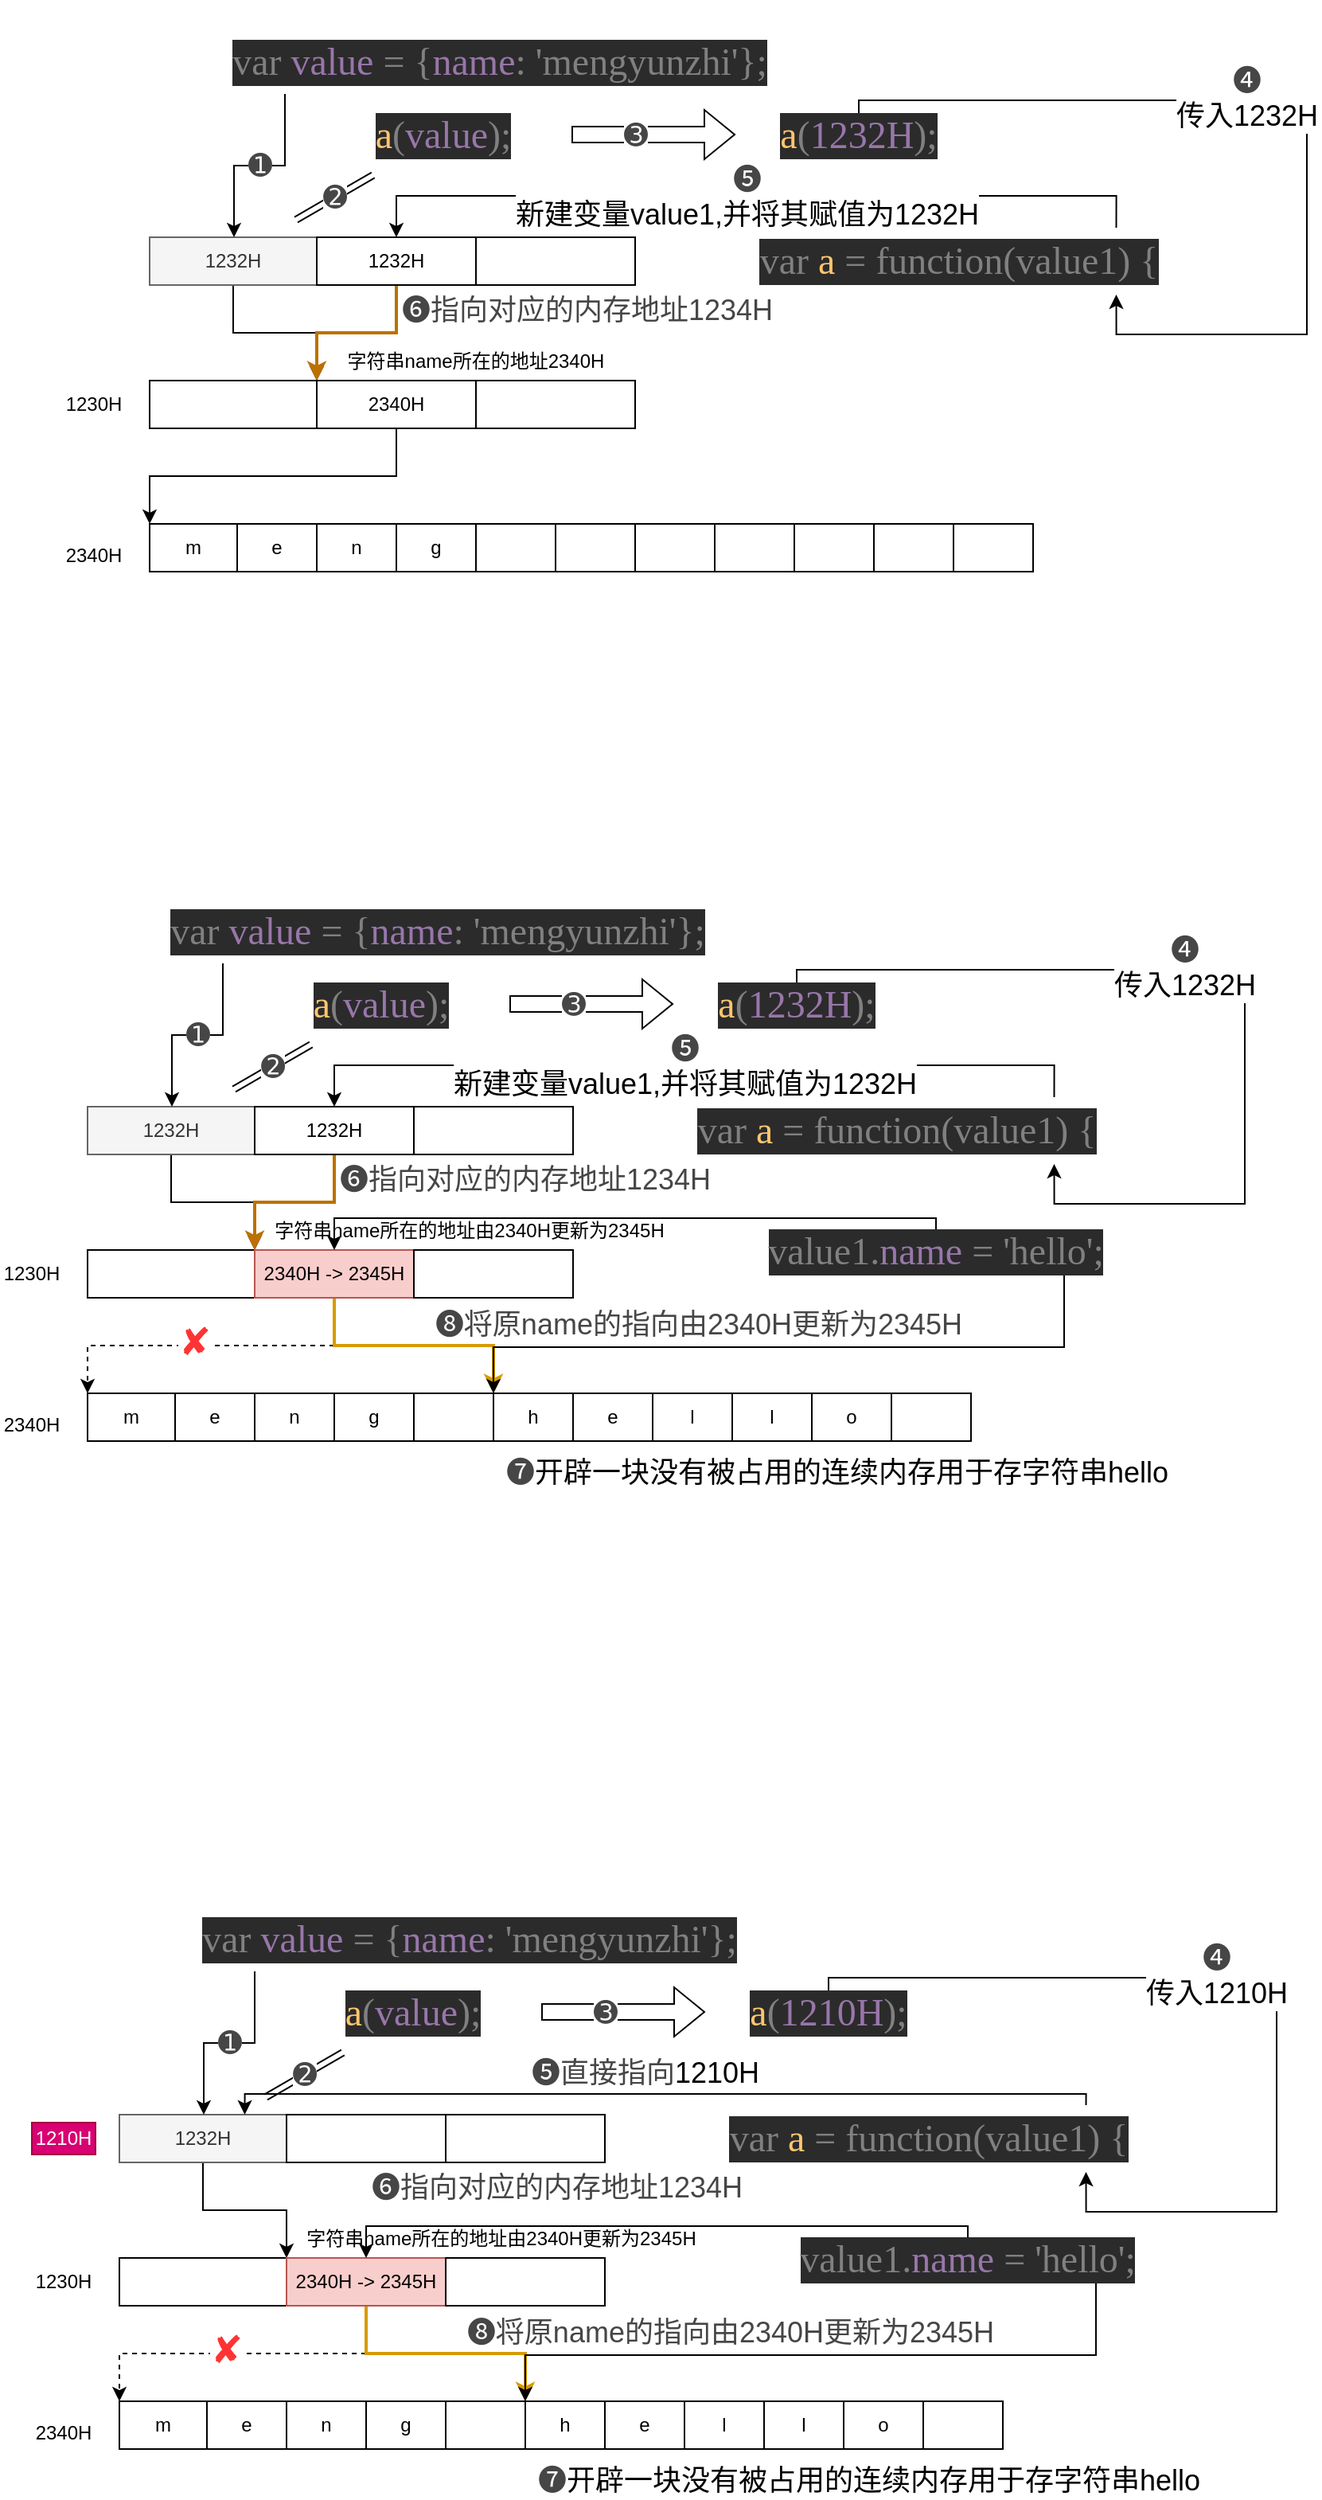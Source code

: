 <mxfile version="12.4.2" type="device" pages="1"><diagram id="bLZrAMI-HvEroHAnC9lZ" name="Page-1"><mxGraphModel dx="932" dy="666" grid="0" gridSize="10" guides="1" tooltips="1" connect="1" arrows="1" fold="1" page="0" pageScale="1" pageWidth="827" pageHeight="1169" math="0" shadow="0"><root><mxCell id="0"/><mxCell id="1" parent="0"/><mxCell id="mrvrfeigrjgaCRaSxRTo-1" value="m" style="rounded=0;whiteSpace=wrap;html=1;" vertex="1" parent="1"><mxGeometry x="135" y="370" width="55" height="30" as="geometry"/></mxCell><mxCell id="mrvrfeigrjgaCRaSxRTo-8" style="edgeStyle=orthogonalEdgeStyle;rounded=0;orthogonalLoop=1;jettySize=auto;html=1;entryX=0;entryY=0;entryDx=0;entryDy=0;exitX=0.5;exitY=1;exitDx=0;exitDy=0;" edge="1" parent="1" source="mrvrfeigrjgaCRaSxRTo-47" target="mrvrfeigrjgaCRaSxRTo-1"><mxGeometry relative="1" as="geometry"/></mxCell><mxCell id="mrvrfeigrjgaCRaSxRTo-3" value="" style="rounded=0;whiteSpace=wrap;html=1;" vertex="1" parent="1"><mxGeometry x="135" y="280" width="105" height="30" as="geometry"/></mxCell><mxCell id="mrvrfeigrjgaCRaSxRTo-9" style="edgeStyle=orthogonalEdgeStyle;rounded=0;orthogonalLoop=1;jettySize=auto;html=1;entryX=0;entryY=0;entryDx=0;entryDy=0;" edge="1" parent="1" source="mrvrfeigrjgaCRaSxRTo-5" target="mrvrfeigrjgaCRaSxRTo-47"><mxGeometry relative="1" as="geometry"><Array as="points"><mxPoint x="188" y="250"/><mxPoint x="240" y="250"/></Array></mxGeometry></mxCell><mxCell id="mrvrfeigrjgaCRaSxRTo-5" value="1232H" style="rounded=0;whiteSpace=wrap;html=1;fillColor=#f5f5f5;strokeColor=#666666;fontColor=#333333;" vertex="1" parent="1"><mxGeometry x="135" y="190" width="105" height="30" as="geometry"/></mxCell><mxCell id="mrvrfeigrjgaCRaSxRTo-62" value="&lt;span style=&quot;color: rgb(70 , 70 , 70) ; white-space: normal&quot;&gt;&lt;font style=&quot;font-size: 18px&quot;&gt;➊&lt;/font&gt;&lt;/span&gt;" style="edgeStyle=orthogonalEdgeStyle;rounded=0;orthogonalLoop=1;jettySize=auto;html=1;" edge="1" parent="1" source="mrvrfeigrjgaCRaSxRTo-26" target="mrvrfeigrjgaCRaSxRTo-5"><mxGeometry relative="1" as="geometry"><Array as="points"><mxPoint x="220" y="145"/><mxPoint x="188" y="145"/></Array></mxGeometry></mxCell><mxCell id="mrvrfeigrjgaCRaSxRTo-26" value="&lt;pre style=&quot;background-color: #2b2b2b ; color: #a9b7c6 ; font-family: &amp;#34;menlo&amp;#34; ; font-size: 18.0pt&quot;&gt;&lt;span style=&quot;color: #808080&quot;&gt;var &lt;/span&gt;&lt;span style=&quot;color: #9876aa&quot;&gt;value&lt;/span&gt;&lt;span style=&quot;color: #808080&quot;&gt; = {&lt;/span&gt;&lt;span style=&quot;color: #9876aa&quot;&gt;name&lt;/span&gt;&lt;span style=&quot;color: #808080&quot;&gt;: 'mengyunzhi'};&lt;/span&gt;&lt;/pre&gt;" style="text;html=1;strokeColor=none;fillColor=none;align=center;verticalAlign=middle;whiteSpace=wrap;rounded=0;" vertex="1" parent="1"><mxGeometry x="100" y="60" width="510" height="40" as="geometry"/></mxCell><mxCell id="mrvrfeigrjgaCRaSxRTo-79" style="edgeStyle=orthogonalEdgeStyle;rounded=0;orthogonalLoop=1;jettySize=auto;html=1;entryX=1;entryY=0;entryDx=0;entryDy=0;fillColor=#f0a30a;strokeColor=#BD7000;strokeWidth=2;" edge="1" parent="1" source="mrvrfeigrjgaCRaSxRTo-30" target="mrvrfeigrjgaCRaSxRTo-3"><mxGeometry relative="1" as="geometry"/></mxCell><mxCell id="mrvrfeigrjgaCRaSxRTo-30" value="1232H" style="rounded=0;whiteSpace=wrap;html=1;" vertex="1" parent="1"><mxGeometry x="240" y="190" width="100" height="30" as="geometry"/></mxCell><mxCell id="mrvrfeigrjgaCRaSxRTo-45" value="1230H" style="text;html=1;strokeColor=none;fillColor=none;align=center;verticalAlign=middle;whiteSpace=wrap;rounded=0;" vertex="1" parent="1"><mxGeometry x="80" y="285" width="40" height="20" as="geometry"/></mxCell><mxCell id="mrvrfeigrjgaCRaSxRTo-46" value="2340H" style="text;html=1;strokeColor=none;fillColor=none;align=center;verticalAlign=middle;whiteSpace=wrap;rounded=0;" vertex="1" parent="1"><mxGeometry x="80" y="380" width="40" height="20" as="geometry"/></mxCell><mxCell id="mrvrfeigrjgaCRaSxRTo-47" value="2340H" style="rounded=0;whiteSpace=wrap;html=1;" vertex="1" parent="1"><mxGeometry x="240" y="280" width="100" height="30" as="geometry"/></mxCell><mxCell id="mrvrfeigrjgaCRaSxRTo-48" value="" style="rounded=0;whiteSpace=wrap;html=1;" vertex="1" parent="1"><mxGeometry x="340" y="280" width="100" height="30" as="geometry"/></mxCell><mxCell id="mrvrfeigrjgaCRaSxRTo-56" value="e" style="rounded=0;whiteSpace=wrap;html=1;" vertex="1" parent="1"><mxGeometry x="190" y="370" width="50" height="30" as="geometry"/></mxCell><mxCell id="mrvrfeigrjgaCRaSxRTo-57" value="n" style="rounded=0;whiteSpace=wrap;html=1;" vertex="1" parent="1"><mxGeometry x="240" y="370" width="50" height="30" as="geometry"/></mxCell><mxCell id="mrvrfeigrjgaCRaSxRTo-58" value="g" style="rounded=0;whiteSpace=wrap;html=1;" vertex="1" parent="1"><mxGeometry x="290" y="370" width="50" height="30" as="geometry"/></mxCell><mxCell id="mrvrfeigrjgaCRaSxRTo-59" value="" style="rounded=0;whiteSpace=wrap;html=1;" vertex="1" parent="1"><mxGeometry x="340" y="370" width="50" height="30" as="geometry"/></mxCell><mxCell id="mrvrfeigrjgaCRaSxRTo-60" value="" style="rounded=0;whiteSpace=wrap;html=1;" vertex="1" parent="1"><mxGeometry x="390" y="370" width="50" height="30" as="geometry"/></mxCell><mxCell id="mrvrfeigrjgaCRaSxRTo-61" value="" style="rounded=0;whiteSpace=wrap;html=1;" vertex="1" parent="1"><mxGeometry x="340" y="190" width="100" height="30" as="geometry"/></mxCell><mxCell id="mrvrfeigrjgaCRaSxRTo-67" value="&lt;span style=&quot;color: rgb(70 , 70 , 70) ; white-space: normal&quot;&gt;&lt;font style=&quot;font-size: 18px&quot;&gt;➋&lt;/font&gt;&lt;/span&gt;" style="rounded=0;orthogonalLoop=1;jettySize=auto;html=1;shape=link;" edge="1" parent="1" source="mrvrfeigrjgaCRaSxRTo-63"><mxGeometry relative="1" as="geometry"><mxPoint x="350" y="155" as="sourcePoint"/><mxPoint x="227" y="179" as="targetPoint"/></mxGeometry></mxCell><mxCell id="mrvrfeigrjgaCRaSxRTo-69" style="edgeStyle=none;shape=flexArrow;rounded=0;orthogonalLoop=1;jettySize=auto;html=1;" edge="1" parent="1" source="mrvrfeigrjgaCRaSxRTo-63" target="mrvrfeigrjgaCRaSxRTo-68"><mxGeometry relative="1" as="geometry"/></mxCell><mxCell id="mrvrfeigrjgaCRaSxRTo-77" value="&lt;span style=&quot;color: rgb(70 , 70 , 70) ; white-space: normal&quot;&gt;&lt;font style=&quot;font-size: 18px&quot;&gt;➌&lt;/font&gt;&lt;/span&gt;" style="text;html=1;align=center;verticalAlign=middle;resizable=0;points=[];;labelBackgroundColor=#ffffff;" vertex="1" connectable="0" parent="mrvrfeigrjgaCRaSxRTo-69"><mxGeometry x="-0.359" y="-2" relative="1" as="geometry"><mxPoint x="7" y="-2" as="offset"/></mxGeometry></mxCell><mxCell id="mrvrfeigrjgaCRaSxRTo-63" value="&lt;pre style=&quot;background-color: #2b2b2b ; color: #a9b7c6 ; font-family: &amp;#34;menlo&amp;#34; ; font-size: 18.0pt&quot;&gt;&lt;span style=&quot;color: #ffc66d&quot;&gt;a&lt;/span&gt;&lt;span style=&quot;color: #808080&quot;&gt;(&lt;/span&gt;&lt;span style=&quot;color: #9876aa&quot;&gt;value&lt;/span&gt;&lt;span style=&quot;color: #808080&quot;&gt;);&lt;/span&gt;&lt;/pre&gt;" style="text;html=1;strokeColor=none;fillColor=none;align=center;verticalAlign=middle;whiteSpace=wrap;rounded=0;" vertex="1" parent="1"><mxGeometry x="239" y="100" width="161" height="51" as="geometry"/></mxCell><mxCell id="mrvrfeigrjgaCRaSxRTo-74" style="edgeStyle=orthogonalEdgeStyle;rounded=0;orthogonalLoop=1;jettySize=auto;html=1;entryX=0.75;entryY=1;entryDx=0;entryDy=0;" edge="1" parent="1" source="mrvrfeigrjgaCRaSxRTo-68" target="mrvrfeigrjgaCRaSxRTo-70"><mxGeometry relative="1" as="geometry"><Array as="points"><mxPoint x="581" y="104"/><mxPoint x="862" y="104"/><mxPoint x="862" y="251"/><mxPoint x="743" y="251"/></Array></mxGeometry></mxCell><mxCell id="mrvrfeigrjgaCRaSxRTo-76" value="&lt;font style=&quot;font-size: 18px&quot;&gt;&lt;span style=&quot;color: rgb(70 , 70 , 70) ; font-family: &amp;#34;helvetica neue&amp;#34; , &amp;#34;helvetica&amp;#34; , &amp;#34;roboto&amp;#34; , &amp;#34;arial&amp;#34; , &amp;#34;lucida grande&amp;#34; , &amp;#34;pingfang tc&amp;#34; , , &amp;#34;apple ligothic medium&amp;#34; , sans-serif ; white-space: normal&quot;&gt;➍&lt;/span&gt;传入1232H&lt;/font&gt;" style="text;html=1;align=center;verticalAlign=middle;resizable=0;points=[];;labelBackgroundColor=#ffffff;" vertex="1" connectable="0" parent="mrvrfeigrjgaCRaSxRTo-74"><mxGeometry x="-0.134" y="1" relative="1" as="geometry"><mxPoint as="offset"/></mxGeometry></mxCell><mxCell id="mrvrfeigrjgaCRaSxRTo-68" value="&lt;pre style=&quot;background-color: rgb(43 , 43 , 43) ; font-family: &amp;#34;menlo&amp;#34; ; font-size: 18pt&quot;&gt;&lt;span style=&quot;color: rgb(255 , 198 , 109)&quot;&gt;a&lt;/span&gt;&lt;span style=&quot;color: rgb(128 , 128 , 128)&quot;&gt;(&lt;/span&gt;&lt;font color=&quot;#9876aa&quot;&gt;1232H&lt;/font&gt;&lt;span style=&quot;color: rgb(128 , 128 , 128)&quot;&gt;);&lt;/span&gt;&lt;/pre&gt;" style="text;html=1;strokeColor=none;fillColor=none;align=center;verticalAlign=middle;whiteSpace=wrap;rounded=0;" vertex="1" parent="1"><mxGeometry x="503" y="112.5" width="155" height="26" as="geometry"/></mxCell><mxCell id="mrvrfeigrjgaCRaSxRTo-75" style="edgeStyle=orthogonalEdgeStyle;rounded=0;orthogonalLoop=1;jettySize=auto;html=1;entryX=0.5;entryY=0;entryDx=0;entryDy=0;exitX=0.75;exitY=0;exitDx=0;exitDy=0;" edge="1" parent="1" source="mrvrfeigrjgaCRaSxRTo-70" target="mrvrfeigrjgaCRaSxRTo-30"><mxGeometry relative="1" as="geometry"/></mxCell><mxCell id="mrvrfeigrjgaCRaSxRTo-78" value="&lt;font style=&quot;font-size: 18px&quot;&gt;&lt;span style=&quot;color: rgb(70 , 70 , 70) ; white-space: normal&quot;&gt;➎&lt;/span&gt;新建变量value1,并将其赋值为1232H&lt;/font&gt;" style="text;html=1;align=center;verticalAlign=middle;resizable=0;points=[];;labelBackgroundColor=#ffffff;" vertex="1" connectable="0" parent="mrvrfeigrjgaCRaSxRTo-75"><mxGeometry x="0.016" y="1" relative="1" as="geometry"><mxPoint as="offset"/></mxGeometry></mxCell><mxCell id="mrvrfeigrjgaCRaSxRTo-70" value="&lt;pre style=&quot;background-color: #2b2b2b ; color: #a9b7c6 ; font-family: &amp;#34;menlo&amp;#34; ; font-size: 18.0pt&quot;&gt;&lt;span style=&quot;color: #808080&quot;&gt;var &lt;/span&gt;&lt;span style=&quot;color: #ffc66d&quot;&gt;a&lt;/span&gt;&lt;span style=&quot;color: #808080&quot;&gt; = function(value1) {&lt;/span&gt;&lt;/pre&gt;" style="text;html=1;strokeColor=none;fillColor=none;align=center;verticalAlign=middle;whiteSpace=wrap;rounded=0;" vertex="1" parent="1"><mxGeometry x="446" y="184" width="395" height="42" as="geometry"/></mxCell><mxCell id="mrvrfeigrjgaCRaSxRTo-84" value="&lt;span style=&quot;color: rgb(70 , 70 , 70) ; background-color: rgb(255 , 255 , 255)&quot;&gt;&lt;font style=&quot;font-size: 18px&quot;&gt;➏指向对应的内存地址1234H&lt;/font&gt;&lt;/span&gt;" style="text;html=1;strokeColor=none;fillColor=none;align=center;verticalAlign=middle;whiteSpace=wrap;rounded=0;" vertex="1" parent="1"><mxGeometry x="252" y="226" width="316" height="20" as="geometry"/></mxCell><mxCell id="mrvrfeigrjgaCRaSxRTo-88" value="字符串name所在的地址2340H" style="text;html=1;strokeColor=none;fillColor=none;align=center;verticalAlign=middle;whiteSpace=wrap;rounded=0;" vertex="1" parent="1"><mxGeometry x="213" y="260" width="254" height="15" as="geometry"/></mxCell><mxCell id="mrvrfeigrjgaCRaSxRTo-94" value="" style="rounded=0;whiteSpace=wrap;html=1;" vertex="1" parent="1"><mxGeometry x="540" y="370" width="50" height="30" as="geometry"/></mxCell><mxCell id="mrvrfeigrjgaCRaSxRTo-95" value="" style="rounded=0;whiteSpace=wrap;html=1;" vertex="1" parent="1"><mxGeometry x="590" y="370" width="50" height="30" as="geometry"/></mxCell><mxCell id="mrvrfeigrjgaCRaSxRTo-96" value="" style="rounded=0;whiteSpace=wrap;html=1;" vertex="1" parent="1"><mxGeometry x="640" y="370" width="50" height="30" as="geometry"/></mxCell><mxCell id="mrvrfeigrjgaCRaSxRTo-97" value="" style="rounded=0;whiteSpace=wrap;html=1;" vertex="1" parent="1"><mxGeometry x="440" y="370" width="50" height="30" as="geometry"/></mxCell><mxCell id="mrvrfeigrjgaCRaSxRTo-98" value="" style="rounded=0;whiteSpace=wrap;html=1;" vertex="1" parent="1"><mxGeometry x="490" y="370" width="50" height="30" as="geometry"/></mxCell><mxCell id="mrvrfeigrjgaCRaSxRTo-106" value="m" style="rounded=0;whiteSpace=wrap;html=1;" vertex="1" parent="1"><mxGeometry x="96" y="916" width="55" height="30" as="geometry"/></mxCell><mxCell id="mrvrfeigrjgaCRaSxRTo-107" style="edgeStyle=orthogonalEdgeStyle;rounded=0;orthogonalLoop=1;jettySize=auto;html=1;entryX=0;entryY=0;entryDx=0;entryDy=0;exitX=0.5;exitY=1;exitDx=0;exitDy=0;dashed=1;" edge="1" source="mrvrfeigrjgaCRaSxRTo-119" target="mrvrfeigrjgaCRaSxRTo-106" parent="1"><mxGeometry relative="1" as="geometry"/></mxCell><mxCell id="mrvrfeigrjgaCRaSxRTo-108" value="&lt;span style=&quot;font-size: x-large; white-space: normal;&quot;&gt;✘&lt;/span&gt;" style="text;html=1;align=center;verticalAlign=middle;resizable=0;points=[];;labelBackgroundColor=#ffffff;fontColor=#FF3333;" vertex="1" connectable="0" parent="mrvrfeigrjgaCRaSxRTo-107"><mxGeometry x="0.098" y="-2" relative="1" as="geometry"><mxPoint as="offset"/></mxGeometry></mxCell><mxCell id="mrvrfeigrjgaCRaSxRTo-109" value="" style="rounded=0;whiteSpace=wrap;html=1;" vertex="1" parent="1"><mxGeometry x="96" y="826" width="105" height="30" as="geometry"/></mxCell><mxCell id="mrvrfeigrjgaCRaSxRTo-110" style="edgeStyle=orthogonalEdgeStyle;rounded=0;orthogonalLoop=1;jettySize=auto;html=1;entryX=0;entryY=0;entryDx=0;entryDy=0;" edge="1" source="mrvrfeigrjgaCRaSxRTo-111" target="mrvrfeigrjgaCRaSxRTo-119" parent="1"><mxGeometry relative="1" as="geometry"><Array as="points"><mxPoint x="149" y="796"/><mxPoint x="201" y="796"/></Array></mxGeometry></mxCell><mxCell id="mrvrfeigrjgaCRaSxRTo-111" value="1232H" style="rounded=0;whiteSpace=wrap;html=1;fillColor=#f5f5f5;strokeColor=#666666;fontColor=#333333;" vertex="1" parent="1"><mxGeometry x="96" y="736" width="105" height="30" as="geometry"/></mxCell><mxCell id="mrvrfeigrjgaCRaSxRTo-112" value="&lt;span style=&quot;color: rgb(70 , 70 , 70) ; white-space: normal&quot;&gt;&lt;font style=&quot;font-size: 18px&quot;&gt;➊&lt;/font&gt;&lt;/span&gt;" style="edgeStyle=orthogonalEdgeStyle;rounded=0;orthogonalLoop=1;jettySize=auto;html=1;" edge="1" source="mrvrfeigrjgaCRaSxRTo-113" target="mrvrfeigrjgaCRaSxRTo-111" parent="1"><mxGeometry relative="1" as="geometry"><Array as="points"><mxPoint x="181" y="691"/><mxPoint x="149" y="691"/></Array></mxGeometry></mxCell><mxCell id="mrvrfeigrjgaCRaSxRTo-113" value="&lt;pre style=&quot;background-color: #2b2b2b ; color: #a9b7c6 ; font-family: &amp;#34;menlo&amp;#34; ; font-size: 18.0pt&quot;&gt;&lt;span style=&quot;color: #808080&quot;&gt;var &lt;/span&gt;&lt;span style=&quot;color: #9876aa&quot;&gt;value&lt;/span&gt;&lt;span style=&quot;color: #808080&quot;&gt; = {&lt;/span&gt;&lt;span style=&quot;color: #9876aa&quot;&gt;name&lt;/span&gt;&lt;span style=&quot;color: #808080&quot;&gt;: 'mengyunzhi'};&lt;/span&gt;&lt;/pre&gt;" style="text;html=1;strokeColor=none;fillColor=none;align=center;verticalAlign=middle;whiteSpace=wrap;rounded=0;" vertex="1" parent="1"><mxGeometry x="61" y="606" width="510" height="40" as="geometry"/></mxCell><mxCell id="mrvrfeigrjgaCRaSxRTo-114" style="edgeStyle=orthogonalEdgeStyle;rounded=0;orthogonalLoop=1;jettySize=auto;html=1;entryX=1;entryY=0;entryDx=0;entryDy=0;fillColor=#f0a30a;strokeColor=#BD7000;strokeWidth=2;" edge="1" source="mrvrfeigrjgaCRaSxRTo-115" target="mrvrfeigrjgaCRaSxRTo-109" parent="1"><mxGeometry relative="1" as="geometry"/></mxCell><mxCell id="mrvrfeigrjgaCRaSxRTo-115" value="1232H" style="rounded=0;whiteSpace=wrap;html=1;" vertex="1" parent="1"><mxGeometry x="201" y="736" width="100" height="30" as="geometry"/></mxCell><mxCell id="mrvrfeigrjgaCRaSxRTo-116" value="1230H" style="text;html=1;strokeColor=none;fillColor=none;align=center;verticalAlign=middle;whiteSpace=wrap;rounded=0;" vertex="1" parent="1"><mxGeometry x="41" y="831" width="40" height="20" as="geometry"/></mxCell><mxCell id="mrvrfeigrjgaCRaSxRTo-117" value="2340H" style="text;html=1;strokeColor=none;fillColor=none;align=center;verticalAlign=middle;whiteSpace=wrap;rounded=0;" vertex="1" parent="1"><mxGeometry x="41" y="926" width="40" height="20" as="geometry"/></mxCell><mxCell id="mrvrfeigrjgaCRaSxRTo-118" style="edgeStyle=orthogonalEdgeStyle;rounded=0;orthogonalLoop=1;jettySize=auto;html=1;entryX=0;entryY=0;entryDx=0;entryDy=0;strokeWidth=2;fillColor=#ffe6cc;strokeColor=#d79b00;" edge="1" source="mrvrfeigrjgaCRaSxRTo-119" target="mrvrfeigrjgaCRaSxRTo-125" parent="1"><mxGeometry relative="1" as="geometry"><Array as="points"><mxPoint x="251" y="886"/><mxPoint x="351" y="886"/></Array></mxGeometry></mxCell><mxCell id="mrvrfeigrjgaCRaSxRTo-119" value="2340H -&amp;gt; 2345H" style="rounded=0;whiteSpace=wrap;html=1;fillColor=#f8cecc;strokeColor=#b85450;" vertex="1" parent="1"><mxGeometry x="201" y="826" width="100" height="30" as="geometry"/></mxCell><mxCell id="mrvrfeigrjgaCRaSxRTo-120" value="" style="rounded=0;whiteSpace=wrap;html=1;" vertex="1" parent="1"><mxGeometry x="301" y="826" width="100" height="30" as="geometry"/></mxCell><mxCell id="mrvrfeigrjgaCRaSxRTo-121" value="e" style="rounded=0;whiteSpace=wrap;html=1;" vertex="1" parent="1"><mxGeometry x="151" y="916" width="50" height="30" as="geometry"/></mxCell><mxCell id="mrvrfeigrjgaCRaSxRTo-122" value="n" style="rounded=0;whiteSpace=wrap;html=1;" vertex="1" parent="1"><mxGeometry x="201" y="916" width="50" height="30" as="geometry"/></mxCell><mxCell id="mrvrfeigrjgaCRaSxRTo-123" value="g" style="rounded=0;whiteSpace=wrap;html=1;" vertex="1" parent="1"><mxGeometry x="251" y="916" width="50" height="30" as="geometry"/></mxCell><mxCell id="mrvrfeigrjgaCRaSxRTo-124" value="" style="rounded=0;whiteSpace=wrap;html=1;" vertex="1" parent="1"><mxGeometry x="301" y="916" width="50" height="30" as="geometry"/></mxCell><mxCell id="mrvrfeigrjgaCRaSxRTo-125" value="h" style="rounded=0;whiteSpace=wrap;html=1;" vertex="1" parent="1"><mxGeometry x="351" y="916" width="50" height="30" as="geometry"/></mxCell><mxCell id="mrvrfeigrjgaCRaSxRTo-126" value="" style="rounded=0;whiteSpace=wrap;html=1;" vertex="1" parent="1"><mxGeometry x="301" y="736" width="100" height="30" as="geometry"/></mxCell><mxCell id="mrvrfeigrjgaCRaSxRTo-127" value="&lt;span style=&quot;color: rgb(70 , 70 , 70) ; white-space: normal&quot;&gt;&lt;font style=&quot;font-size: 18px&quot;&gt;➋&lt;/font&gt;&lt;/span&gt;" style="rounded=0;orthogonalLoop=1;jettySize=auto;html=1;shape=link;" edge="1" source="mrvrfeigrjgaCRaSxRTo-130" parent="1"><mxGeometry relative="1" as="geometry"><mxPoint x="311" y="701" as="sourcePoint"/><mxPoint x="188" y="725" as="targetPoint"/></mxGeometry></mxCell><mxCell id="mrvrfeigrjgaCRaSxRTo-128" style="edgeStyle=none;shape=flexArrow;rounded=0;orthogonalLoop=1;jettySize=auto;html=1;" edge="1" source="mrvrfeigrjgaCRaSxRTo-130" target="mrvrfeigrjgaCRaSxRTo-133" parent="1"><mxGeometry relative="1" as="geometry"/></mxCell><mxCell id="mrvrfeigrjgaCRaSxRTo-129" value="&lt;span style=&quot;color: rgb(70 , 70 , 70) ; white-space: normal&quot;&gt;&lt;font style=&quot;font-size: 18px&quot;&gt;➌&lt;/font&gt;&lt;/span&gt;" style="text;html=1;align=center;verticalAlign=middle;resizable=0;points=[];;labelBackgroundColor=#ffffff;" vertex="1" connectable="0" parent="mrvrfeigrjgaCRaSxRTo-128"><mxGeometry x="-0.359" y="-2" relative="1" as="geometry"><mxPoint x="7" y="-2" as="offset"/></mxGeometry></mxCell><mxCell id="mrvrfeigrjgaCRaSxRTo-130" value="&lt;pre style=&quot;background-color: #2b2b2b ; color: #a9b7c6 ; font-family: &amp;#34;menlo&amp;#34; ; font-size: 18.0pt&quot;&gt;&lt;span style=&quot;color: #ffc66d&quot;&gt;a&lt;/span&gt;&lt;span style=&quot;color: #808080&quot;&gt;(&lt;/span&gt;&lt;span style=&quot;color: #9876aa&quot;&gt;value&lt;/span&gt;&lt;span style=&quot;color: #808080&quot;&gt;);&lt;/span&gt;&lt;/pre&gt;" style="text;html=1;strokeColor=none;fillColor=none;align=center;verticalAlign=middle;whiteSpace=wrap;rounded=0;" vertex="1" parent="1"><mxGeometry x="200" y="646" width="161" height="51" as="geometry"/></mxCell><mxCell id="mrvrfeigrjgaCRaSxRTo-131" style="edgeStyle=orthogonalEdgeStyle;rounded=0;orthogonalLoop=1;jettySize=auto;html=1;entryX=0.75;entryY=1;entryDx=0;entryDy=0;" edge="1" source="mrvrfeigrjgaCRaSxRTo-133" target="mrvrfeigrjgaCRaSxRTo-136" parent="1"><mxGeometry relative="1" as="geometry"><Array as="points"><mxPoint x="542" y="650"/><mxPoint x="823" y="650"/><mxPoint x="823" y="797"/><mxPoint x="704" y="797"/></Array></mxGeometry></mxCell><mxCell id="mrvrfeigrjgaCRaSxRTo-132" value="&lt;font style=&quot;font-size: 18px&quot;&gt;&lt;span style=&quot;color: rgb(70 , 70 , 70) ; font-family: &amp;#34;helvetica neue&amp;#34; , &amp;#34;helvetica&amp;#34; , &amp;#34;roboto&amp;#34; , &amp;#34;arial&amp;#34; , &amp;#34;lucida grande&amp;#34; , &amp;#34;pingfang tc&amp;#34; , , &amp;#34;apple ligothic medium&amp;#34; , sans-serif ; white-space: normal&quot;&gt;➍&lt;/span&gt;传入1232H&lt;/font&gt;" style="text;html=1;align=center;verticalAlign=middle;resizable=0;points=[];;labelBackgroundColor=#ffffff;" vertex="1" connectable="0" parent="mrvrfeigrjgaCRaSxRTo-131"><mxGeometry x="-0.134" y="1" relative="1" as="geometry"><mxPoint as="offset"/></mxGeometry></mxCell><mxCell id="mrvrfeigrjgaCRaSxRTo-133" value="&lt;pre style=&quot;background-color: rgb(43 , 43 , 43) ; font-family: &amp;#34;menlo&amp;#34; ; font-size: 18pt&quot;&gt;&lt;span style=&quot;color: rgb(255 , 198 , 109)&quot;&gt;a&lt;/span&gt;&lt;span style=&quot;color: rgb(128 , 128 , 128)&quot;&gt;(&lt;/span&gt;&lt;font color=&quot;#9876aa&quot;&gt;1232H&lt;/font&gt;&lt;span style=&quot;color: rgb(128 , 128 , 128)&quot;&gt;);&lt;/span&gt;&lt;/pre&gt;" style="text;html=1;strokeColor=none;fillColor=none;align=center;verticalAlign=middle;whiteSpace=wrap;rounded=0;" vertex="1" parent="1"><mxGeometry x="464" y="658.5" width="155" height="26" as="geometry"/></mxCell><mxCell id="mrvrfeigrjgaCRaSxRTo-134" style="edgeStyle=orthogonalEdgeStyle;rounded=0;orthogonalLoop=1;jettySize=auto;html=1;entryX=0.5;entryY=0;entryDx=0;entryDy=0;exitX=0.75;exitY=0;exitDx=0;exitDy=0;" edge="1" source="mrvrfeigrjgaCRaSxRTo-136" target="mrvrfeigrjgaCRaSxRTo-115" parent="1"><mxGeometry relative="1" as="geometry"/></mxCell><mxCell id="mrvrfeigrjgaCRaSxRTo-135" value="&lt;font style=&quot;font-size: 18px&quot;&gt;&lt;span style=&quot;color: rgb(70 , 70 , 70) ; white-space: normal&quot;&gt;➎&lt;/span&gt;新建变量value1,并将其赋值为1232H&lt;/font&gt;" style="text;html=1;align=center;verticalAlign=middle;resizable=0;points=[];;labelBackgroundColor=#ffffff;" vertex="1" connectable="0" parent="mrvrfeigrjgaCRaSxRTo-134"><mxGeometry x="0.016" y="1" relative="1" as="geometry"><mxPoint as="offset"/></mxGeometry></mxCell><mxCell id="mrvrfeigrjgaCRaSxRTo-136" value="&lt;pre style=&quot;background-color: #2b2b2b ; color: #a9b7c6 ; font-family: &amp;#34;menlo&amp;#34; ; font-size: 18.0pt&quot;&gt;&lt;span style=&quot;color: #808080&quot;&gt;var &lt;/span&gt;&lt;span style=&quot;color: #ffc66d&quot;&gt;a&lt;/span&gt;&lt;span style=&quot;color: #808080&quot;&gt; = function(value1) {&lt;/span&gt;&lt;/pre&gt;" style="text;html=1;strokeColor=none;fillColor=none;align=center;verticalAlign=middle;whiteSpace=wrap;rounded=0;" vertex="1" parent="1"><mxGeometry x="407" y="730" width="395" height="42" as="geometry"/></mxCell><mxCell id="mrvrfeigrjgaCRaSxRTo-137" value="&lt;span style=&quot;color: rgb(70 , 70 , 70) ; background-color: rgb(255 , 255 , 255)&quot;&gt;&lt;font style=&quot;font-size: 18px&quot;&gt;➏指向对应的内存地址1234H&lt;/font&gt;&lt;/span&gt;" style="text;html=1;strokeColor=none;fillColor=none;align=center;verticalAlign=middle;whiteSpace=wrap;rounded=0;" vertex="1" parent="1"><mxGeometry x="213" y="772" width="316" height="20" as="geometry"/></mxCell><mxCell id="mrvrfeigrjgaCRaSxRTo-138" value="字符串name所在的地址由2340H更新为2345H" style="text;html=1;strokeColor=none;fillColor=none;align=center;verticalAlign=middle;whiteSpace=wrap;rounded=0;" vertex="1" parent="1"><mxGeometry x="209" y="806" width="254" height="15" as="geometry"/></mxCell><mxCell id="mrvrfeigrjgaCRaSxRTo-148" style="edgeStyle=orthogonalEdgeStyle;rounded=0;orthogonalLoop=1;jettySize=auto;html=1;entryX=0.5;entryY=0;entryDx=0;entryDy=0;strokeWidth=1;fontColor=#FF3333;" edge="1" parent="1" source="mrvrfeigrjgaCRaSxRTo-139" target="mrvrfeigrjgaCRaSxRTo-119"><mxGeometry relative="1" as="geometry"><Array as="points"><mxPoint x="629" y="806"/><mxPoint x="251" y="806"/></Array></mxGeometry></mxCell><mxCell id="mrvrfeigrjgaCRaSxRTo-150" style="edgeStyle=orthogonalEdgeStyle;rounded=0;orthogonalLoop=1;jettySize=auto;html=1;entryX=0;entryY=0;entryDx=0;entryDy=0;strokeWidth=1;fontColor=#FF3333;exitX=0.75;exitY=1;exitDx=0;exitDy=0;" edge="1" parent="1" source="mrvrfeigrjgaCRaSxRTo-139" target="mrvrfeigrjgaCRaSxRTo-125"><mxGeometry relative="1" as="geometry"><Array as="points"><mxPoint x="709" y="887"/><mxPoint x="351" y="887"/></Array></mxGeometry></mxCell><mxCell id="mrvrfeigrjgaCRaSxRTo-139" value="&lt;pre style=&quot;background-color: #2b2b2b ; color: #a9b7c6 ; font-family: &amp;#34;menlo&amp;#34; ; font-size: 18.0pt&quot;&gt;&lt;span style=&quot;color: #808080&quot;&gt;value1.&lt;/span&gt;&lt;span style=&quot;color: #9876aa&quot;&gt;name&lt;/span&gt;&lt;span style=&quot;color: #808080&quot;&gt; = 'hello';&lt;/span&gt;&lt;/pre&gt;" style="text;html=1;strokeColor=none;fillColor=none;align=center;verticalAlign=middle;whiteSpace=wrap;rounded=0;" vertex="1" parent="1"><mxGeometry x="468" y="821" width="322" height="12" as="geometry"/></mxCell><mxCell id="mrvrfeigrjgaCRaSxRTo-140" value="l" style="rounded=0;whiteSpace=wrap;html=1;" vertex="1" parent="1"><mxGeometry x="501" y="916" width="50" height="30" as="geometry"/></mxCell><mxCell id="mrvrfeigrjgaCRaSxRTo-141" value="o" style="rounded=0;whiteSpace=wrap;html=1;" vertex="1" parent="1"><mxGeometry x="551" y="916" width="50" height="30" as="geometry"/></mxCell><mxCell id="mrvrfeigrjgaCRaSxRTo-142" value="" style="rounded=0;whiteSpace=wrap;html=1;" vertex="1" parent="1"><mxGeometry x="601" y="916" width="50" height="30" as="geometry"/></mxCell><mxCell id="mrvrfeigrjgaCRaSxRTo-143" value="e" style="rounded=0;whiteSpace=wrap;html=1;" vertex="1" parent="1"><mxGeometry x="401" y="916" width="50" height="30" as="geometry"/></mxCell><mxCell id="mrvrfeigrjgaCRaSxRTo-144" value="l" style="rounded=0;whiteSpace=wrap;html=1;" vertex="1" parent="1"><mxGeometry x="451" y="916" width="50" height="30" as="geometry"/></mxCell><mxCell id="mrvrfeigrjgaCRaSxRTo-145" value="&lt;font style=&quot;font-size: 18px&quot;&gt;&lt;span style=&quot;color: rgb(70 , 70 , 70)&quot;&gt;➐&lt;/span&gt;开辟一块没有被占用的连续内存用于存字符串hello&lt;/font&gt;" style="text;html=1;strokeColor=none;fillColor=none;align=center;verticalAlign=middle;whiteSpace=wrap;rounded=0;" vertex="1" parent="1"><mxGeometry x="332" y="956" width="470" height="20" as="geometry"/></mxCell><mxCell id="mrvrfeigrjgaCRaSxRTo-146" value="&lt;font style=&quot;font-size: 18px&quot;&gt;&lt;span style=&quot;color: rgb(70 , 70 , 70)&quot;&gt;➑将原name的指向由2340H更新为2345H&lt;/span&gt;&lt;/font&gt;" style="text;html=1;strokeColor=none;fillColor=none;align=center;verticalAlign=middle;whiteSpace=wrap;rounded=0;" vertex="1" parent="1"><mxGeometry x="245" y="863" width="470" height="20" as="geometry"/></mxCell><mxCell id="mrvrfeigrjgaCRaSxRTo-151" value="m" style="rounded=0;whiteSpace=wrap;html=1;" vertex="1" parent="1"><mxGeometry x="116" y="1549" width="55" height="30" as="geometry"/></mxCell><mxCell id="mrvrfeigrjgaCRaSxRTo-152" style="edgeStyle=orthogonalEdgeStyle;rounded=0;orthogonalLoop=1;jettySize=auto;html=1;entryX=0;entryY=0;entryDx=0;entryDy=0;exitX=0.5;exitY=1;exitDx=0;exitDy=0;dashed=1;" edge="1" source="mrvrfeigrjgaCRaSxRTo-164" target="mrvrfeigrjgaCRaSxRTo-151" parent="1"><mxGeometry relative="1" as="geometry"/></mxCell><mxCell id="mrvrfeigrjgaCRaSxRTo-153" value="&lt;span style=&quot;font-size: x-large; white-space: normal;&quot;&gt;✘&lt;/span&gt;" style="text;html=1;align=center;verticalAlign=middle;resizable=0;points=[];;labelBackgroundColor=#ffffff;fontColor=#FF3333;" vertex="1" connectable="0" parent="mrvrfeigrjgaCRaSxRTo-152"><mxGeometry x="0.098" y="-2" relative="1" as="geometry"><mxPoint as="offset"/></mxGeometry></mxCell><mxCell id="mrvrfeigrjgaCRaSxRTo-154" value="" style="rounded=0;whiteSpace=wrap;html=1;" vertex="1" parent="1"><mxGeometry x="116" y="1459" width="105" height="30" as="geometry"/></mxCell><mxCell id="mrvrfeigrjgaCRaSxRTo-155" style="edgeStyle=orthogonalEdgeStyle;rounded=0;orthogonalLoop=1;jettySize=auto;html=1;entryX=0;entryY=0;entryDx=0;entryDy=0;" edge="1" source="mrvrfeigrjgaCRaSxRTo-156" target="mrvrfeigrjgaCRaSxRTo-164" parent="1"><mxGeometry relative="1" as="geometry"><Array as="points"><mxPoint x="169" y="1429"/><mxPoint x="221" y="1429"/></Array></mxGeometry></mxCell><mxCell id="mrvrfeigrjgaCRaSxRTo-156" value="1232H" style="rounded=0;whiteSpace=wrap;html=1;fillColor=#f5f5f5;strokeColor=#666666;fontColor=#333333;" vertex="1" parent="1"><mxGeometry x="116" y="1369" width="105" height="30" as="geometry"/></mxCell><mxCell id="mrvrfeigrjgaCRaSxRTo-157" value="&lt;span style=&quot;color: rgb(70 , 70 , 70) ; white-space: normal&quot;&gt;&lt;font style=&quot;font-size: 18px&quot;&gt;➊&lt;/font&gt;&lt;/span&gt;" style="edgeStyle=orthogonalEdgeStyle;rounded=0;orthogonalLoop=1;jettySize=auto;html=1;" edge="1" source="mrvrfeigrjgaCRaSxRTo-158" target="mrvrfeigrjgaCRaSxRTo-156" parent="1"><mxGeometry relative="1" as="geometry"><Array as="points"><mxPoint x="201" y="1324"/><mxPoint x="169" y="1324"/></Array></mxGeometry></mxCell><mxCell id="mrvrfeigrjgaCRaSxRTo-158" value="&lt;pre style=&quot;background-color: #2b2b2b ; color: #a9b7c6 ; font-family: &amp;#34;menlo&amp;#34; ; font-size: 18.0pt&quot;&gt;&lt;span style=&quot;color: #808080&quot;&gt;var &lt;/span&gt;&lt;span style=&quot;color: #9876aa&quot;&gt;value&lt;/span&gt;&lt;span style=&quot;color: #808080&quot;&gt; = {&lt;/span&gt;&lt;span style=&quot;color: #9876aa&quot;&gt;name&lt;/span&gt;&lt;span style=&quot;color: #808080&quot;&gt;: 'mengyunzhi'};&lt;/span&gt;&lt;/pre&gt;" style="text;html=1;strokeColor=none;fillColor=none;align=center;verticalAlign=middle;whiteSpace=wrap;rounded=0;" vertex="1" parent="1"><mxGeometry x="81" y="1239" width="510" height="40" as="geometry"/></mxCell><mxCell id="mrvrfeigrjgaCRaSxRTo-160" value="" style="rounded=0;whiteSpace=wrap;html=1;" vertex="1" parent="1"><mxGeometry x="221" y="1369" width="100" height="30" as="geometry"/></mxCell><mxCell id="mrvrfeigrjgaCRaSxRTo-161" value="1230H" style="text;html=1;strokeColor=none;fillColor=none;align=center;verticalAlign=middle;whiteSpace=wrap;rounded=0;" vertex="1" parent="1"><mxGeometry x="61" y="1464" width="40" height="20" as="geometry"/></mxCell><mxCell id="mrvrfeigrjgaCRaSxRTo-162" value="2340H" style="text;html=1;strokeColor=none;fillColor=none;align=center;verticalAlign=middle;whiteSpace=wrap;rounded=0;" vertex="1" parent="1"><mxGeometry x="61" y="1559" width="40" height="20" as="geometry"/></mxCell><mxCell id="mrvrfeigrjgaCRaSxRTo-163" style="edgeStyle=orthogonalEdgeStyle;rounded=0;orthogonalLoop=1;jettySize=auto;html=1;entryX=0;entryY=0;entryDx=0;entryDy=0;strokeWidth=2;fillColor=#ffe6cc;strokeColor=#d79b00;" edge="1" source="mrvrfeigrjgaCRaSxRTo-164" target="mrvrfeigrjgaCRaSxRTo-170" parent="1"><mxGeometry relative="1" as="geometry"><Array as="points"><mxPoint x="271" y="1519"/><mxPoint x="371" y="1519"/></Array></mxGeometry></mxCell><mxCell id="mrvrfeigrjgaCRaSxRTo-164" value="2340H -&amp;gt; 2345H" style="rounded=0;whiteSpace=wrap;html=1;fillColor=#f8cecc;strokeColor=#b85450;" vertex="1" parent="1"><mxGeometry x="221" y="1459" width="100" height="30" as="geometry"/></mxCell><mxCell id="mrvrfeigrjgaCRaSxRTo-165" value="" style="rounded=0;whiteSpace=wrap;html=1;" vertex="1" parent="1"><mxGeometry x="321" y="1459" width="100" height="30" as="geometry"/></mxCell><mxCell id="mrvrfeigrjgaCRaSxRTo-166" value="e" style="rounded=0;whiteSpace=wrap;html=1;" vertex="1" parent="1"><mxGeometry x="171" y="1549" width="50" height="30" as="geometry"/></mxCell><mxCell id="mrvrfeigrjgaCRaSxRTo-167" value="n" style="rounded=0;whiteSpace=wrap;html=1;" vertex="1" parent="1"><mxGeometry x="221" y="1549" width="50" height="30" as="geometry"/></mxCell><mxCell id="mrvrfeigrjgaCRaSxRTo-168" value="g" style="rounded=0;whiteSpace=wrap;html=1;" vertex="1" parent="1"><mxGeometry x="271" y="1549" width="50" height="30" as="geometry"/></mxCell><mxCell id="mrvrfeigrjgaCRaSxRTo-169" value="" style="rounded=0;whiteSpace=wrap;html=1;" vertex="1" parent="1"><mxGeometry x="321" y="1549" width="50" height="30" as="geometry"/></mxCell><mxCell id="mrvrfeigrjgaCRaSxRTo-170" value="h" style="rounded=0;whiteSpace=wrap;html=1;" vertex="1" parent="1"><mxGeometry x="371" y="1549" width="50" height="30" as="geometry"/></mxCell><mxCell id="mrvrfeigrjgaCRaSxRTo-171" value="" style="rounded=0;whiteSpace=wrap;html=1;" vertex="1" parent="1"><mxGeometry x="321" y="1369" width="100" height="30" as="geometry"/></mxCell><mxCell id="mrvrfeigrjgaCRaSxRTo-172" value="&lt;span style=&quot;color: rgb(70 , 70 , 70) ; white-space: normal&quot;&gt;&lt;font style=&quot;font-size: 18px&quot;&gt;➋&lt;/font&gt;&lt;/span&gt;" style="rounded=0;orthogonalLoop=1;jettySize=auto;html=1;shape=link;" edge="1" source="mrvrfeigrjgaCRaSxRTo-175" parent="1"><mxGeometry relative="1" as="geometry"><mxPoint x="331" y="1334" as="sourcePoint"/><mxPoint x="208" y="1358" as="targetPoint"/></mxGeometry></mxCell><mxCell id="mrvrfeigrjgaCRaSxRTo-173" style="edgeStyle=none;shape=flexArrow;rounded=0;orthogonalLoop=1;jettySize=auto;html=1;" edge="1" source="mrvrfeigrjgaCRaSxRTo-175" target="mrvrfeigrjgaCRaSxRTo-178" parent="1"><mxGeometry relative="1" as="geometry"/></mxCell><mxCell id="mrvrfeigrjgaCRaSxRTo-174" value="&lt;span style=&quot;color: rgb(70 , 70 , 70) ; white-space: normal&quot;&gt;&lt;font style=&quot;font-size: 18px&quot;&gt;➌&lt;/font&gt;&lt;/span&gt;" style="text;html=1;align=center;verticalAlign=middle;resizable=0;points=[];;labelBackgroundColor=#ffffff;" vertex="1" connectable="0" parent="mrvrfeigrjgaCRaSxRTo-173"><mxGeometry x="-0.359" y="-2" relative="1" as="geometry"><mxPoint x="7" y="-2" as="offset"/></mxGeometry></mxCell><mxCell id="mrvrfeigrjgaCRaSxRTo-175" value="&lt;pre style=&quot;background-color: #2b2b2b ; color: #a9b7c6 ; font-family: &amp;#34;menlo&amp;#34; ; font-size: 18.0pt&quot;&gt;&lt;span style=&quot;color: #ffc66d&quot;&gt;a&lt;/span&gt;&lt;span style=&quot;color: #808080&quot;&gt;(&lt;/span&gt;&lt;span style=&quot;color: #9876aa&quot;&gt;value&lt;/span&gt;&lt;span style=&quot;color: #808080&quot;&gt;);&lt;/span&gt;&lt;/pre&gt;" style="text;html=1;strokeColor=none;fillColor=none;align=center;verticalAlign=middle;whiteSpace=wrap;rounded=0;" vertex="1" parent="1"><mxGeometry x="220" y="1279" width="161" height="51" as="geometry"/></mxCell><mxCell id="mrvrfeigrjgaCRaSxRTo-176" style="edgeStyle=orthogonalEdgeStyle;rounded=0;orthogonalLoop=1;jettySize=auto;html=1;entryX=0.75;entryY=1;entryDx=0;entryDy=0;" edge="1" source="mrvrfeigrjgaCRaSxRTo-178" target="mrvrfeigrjgaCRaSxRTo-181" parent="1"><mxGeometry relative="1" as="geometry"><Array as="points"><mxPoint x="562" y="1283"/><mxPoint x="843" y="1283"/><mxPoint x="843" y="1430"/><mxPoint x="724" y="1430"/></Array></mxGeometry></mxCell><mxCell id="mrvrfeigrjgaCRaSxRTo-177" value="&lt;font style=&quot;font-size: 18px&quot;&gt;&lt;span style=&quot;color: rgb(70 , 70 , 70) ; font-family: &amp;#34;helvetica neue&amp;#34; , &amp;#34;helvetica&amp;#34; , &amp;#34;roboto&amp;#34; , &amp;#34;arial&amp;#34; , &amp;#34;lucida grande&amp;#34; , &amp;#34;pingfang tc&amp;#34; , , &amp;#34;apple ligothic medium&amp;#34; , sans-serif ; white-space: normal&quot;&gt;➍&lt;/span&gt;传入1210H&lt;/font&gt;" style="text;html=1;align=center;verticalAlign=middle;resizable=0;points=[];;labelBackgroundColor=#ffffff;" vertex="1" connectable="0" parent="mrvrfeigrjgaCRaSxRTo-176"><mxGeometry x="-0.134" y="1" relative="1" as="geometry"><mxPoint as="offset"/></mxGeometry></mxCell><mxCell id="mrvrfeigrjgaCRaSxRTo-178" value="&lt;pre style=&quot;background-color: rgb(43 , 43 , 43) ; font-family: &amp;#34;menlo&amp;#34; ; font-size: 18pt&quot;&gt;&lt;span style=&quot;color: rgb(255 , 198 , 109)&quot;&gt;a&lt;/span&gt;&lt;span style=&quot;color: rgb(128 , 128 , 128)&quot;&gt;(&lt;/span&gt;&lt;font color=&quot;#9876aa&quot;&gt;1210H&lt;/font&gt;&lt;span style=&quot;color: rgb(128 , 128 , 128)&quot;&gt;);&lt;/span&gt;&lt;/pre&gt;" style="text;html=1;strokeColor=none;fillColor=none;align=center;verticalAlign=middle;whiteSpace=wrap;rounded=0;" vertex="1" parent="1"><mxGeometry x="484" y="1291.5" width="155" height="26" as="geometry"/></mxCell><mxCell id="mrvrfeigrjgaCRaSxRTo-179" style="edgeStyle=orthogonalEdgeStyle;rounded=0;orthogonalLoop=1;jettySize=auto;html=1;entryX=0.75;entryY=0;entryDx=0;entryDy=0;exitX=0.75;exitY=0;exitDx=0;exitDy=0;" edge="1" source="mrvrfeigrjgaCRaSxRTo-181" target="mrvrfeigrjgaCRaSxRTo-156" parent="1"><mxGeometry relative="1" as="geometry"><Array as="points"><mxPoint x="723" y="1356"/><mxPoint x="195" y="1356"/></Array></mxGeometry></mxCell><mxCell id="mrvrfeigrjgaCRaSxRTo-181" value="&lt;pre style=&quot;background-color: #2b2b2b ; color: #a9b7c6 ; font-family: &amp;#34;menlo&amp;#34; ; font-size: 18.0pt&quot;&gt;&lt;span style=&quot;color: #808080&quot;&gt;var &lt;/span&gt;&lt;span style=&quot;color: #ffc66d&quot;&gt;a&lt;/span&gt;&lt;span style=&quot;color: #808080&quot;&gt; = function(value1) {&lt;/span&gt;&lt;/pre&gt;" style="text;html=1;strokeColor=none;fillColor=none;align=center;verticalAlign=middle;whiteSpace=wrap;rounded=0;" vertex="1" parent="1"><mxGeometry x="427" y="1363" width="395" height="42" as="geometry"/></mxCell><mxCell id="mrvrfeigrjgaCRaSxRTo-182" value="&lt;span style=&quot;color: rgb(70 , 70 , 70) ; background-color: rgb(255 , 255 , 255)&quot;&gt;&lt;font style=&quot;font-size: 18px&quot;&gt;➏指向对应的内存地址1234H&lt;/font&gt;&lt;/span&gt;" style="text;html=1;strokeColor=none;fillColor=none;align=center;verticalAlign=middle;whiteSpace=wrap;rounded=0;" vertex="1" parent="1"><mxGeometry x="233" y="1405" width="316" height="20" as="geometry"/></mxCell><mxCell id="mrvrfeigrjgaCRaSxRTo-183" value="字符串name所在的地址由2340H更新为2345H" style="text;html=1;strokeColor=none;fillColor=none;align=center;verticalAlign=middle;whiteSpace=wrap;rounded=0;" vertex="1" parent="1"><mxGeometry x="229" y="1439" width="254" height="15" as="geometry"/></mxCell><mxCell id="mrvrfeigrjgaCRaSxRTo-184" style="edgeStyle=orthogonalEdgeStyle;rounded=0;orthogonalLoop=1;jettySize=auto;html=1;entryX=0.5;entryY=0;entryDx=0;entryDy=0;strokeWidth=1;fontColor=#FF3333;" edge="1" source="mrvrfeigrjgaCRaSxRTo-186" target="mrvrfeigrjgaCRaSxRTo-164" parent="1"><mxGeometry relative="1" as="geometry"><Array as="points"><mxPoint x="649" y="1439"/><mxPoint x="271" y="1439"/></Array></mxGeometry></mxCell><mxCell id="mrvrfeigrjgaCRaSxRTo-185" style="edgeStyle=orthogonalEdgeStyle;rounded=0;orthogonalLoop=1;jettySize=auto;html=1;entryX=0;entryY=0;entryDx=0;entryDy=0;strokeWidth=1;fontColor=#FF3333;exitX=0.75;exitY=1;exitDx=0;exitDy=0;" edge="1" source="mrvrfeigrjgaCRaSxRTo-186" target="mrvrfeigrjgaCRaSxRTo-170" parent="1"><mxGeometry relative="1" as="geometry"><Array as="points"><mxPoint x="729" y="1520"/><mxPoint x="371" y="1520"/></Array></mxGeometry></mxCell><mxCell id="mrvrfeigrjgaCRaSxRTo-186" value="&lt;pre style=&quot;background-color: #2b2b2b ; color: #a9b7c6 ; font-family: &amp;#34;menlo&amp;#34; ; font-size: 18.0pt&quot;&gt;&lt;span style=&quot;color: #808080&quot;&gt;value1.&lt;/span&gt;&lt;span style=&quot;color: #9876aa&quot;&gt;name&lt;/span&gt;&lt;span style=&quot;color: #808080&quot;&gt; = 'hello';&lt;/span&gt;&lt;/pre&gt;" style="text;html=1;strokeColor=none;fillColor=none;align=center;verticalAlign=middle;whiteSpace=wrap;rounded=0;" vertex="1" parent="1"><mxGeometry x="488" y="1454" width="322" height="12" as="geometry"/></mxCell><mxCell id="mrvrfeigrjgaCRaSxRTo-187" value="l" style="rounded=0;whiteSpace=wrap;html=1;" vertex="1" parent="1"><mxGeometry x="521" y="1549" width="50" height="30" as="geometry"/></mxCell><mxCell id="mrvrfeigrjgaCRaSxRTo-188" value="o" style="rounded=0;whiteSpace=wrap;html=1;" vertex="1" parent="1"><mxGeometry x="571" y="1549" width="50" height="30" as="geometry"/></mxCell><mxCell id="mrvrfeigrjgaCRaSxRTo-189" value="" style="rounded=0;whiteSpace=wrap;html=1;" vertex="1" parent="1"><mxGeometry x="621" y="1549" width="50" height="30" as="geometry"/></mxCell><mxCell id="mrvrfeigrjgaCRaSxRTo-190" value="e" style="rounded=0;whiteSpace=wrap;html=1;" vertex="1" parent="1"><mxGeometry x="421" y="1549" width="50" height="30" as="geometry"/></mxCell><mxCell id="mrvrfeigrjgaCRaSxRTo-191" value="l" style="rounded=0;whiteSpace=wrap;html=1;" vertex="1" parent="1"><mxGeometry x="471" y="1549" width="50" height="30" as="geometry"/></mxCell><mxCell id="mrvrfeigrjgaCRaSxRTo-192" value="&lt;font style=&quot;font-size: 18px&quot;&gt;&lt;span style=&quot;color: rgb(70 , 70 , 70)&quot;&gt;➐&lt;/span&gt;开辟一块没有被占用的连续内存用于存字符串hello&lt;/font&gt;" style="text;html=1;strokeColor=none;fillColor=none;align=center;verticalAlign=middle;whiteSpace=wrap;rounded=0;" vertex="1" parent="1"><mxGeometry x="352" y="1589" width="470" height="20" as="geometry"/></mxCell><mxCell id="mrvrfeigrjgaCRaSxRTo-193" value="&lt;font style=&quot;font-size: 18px&quot;&gt;&lt;span style=&quot;color: rgb(70 , 70 , 70)&quot;&gt;➑将原name的指向由2340H更新为2345H&lt;/span&gt;&lt;/font&gt;" style="text;html=1;strokeColor=none;fillColor=none;align=center;verticalAlign=middle;whiteSpace=wrap;rounded=0;" vertex="1" parent="1"><mxGeometry x="265" y="1496" width="470" height="20" as="geometry"/></mxCell><mxCell id="mrvrfeigrjgaCRaSxRTo-195" value="1210H" style="text;html=1;strokeColor=#A50040;fillColor=#d80073;align=center;verticalAlign=middle;whiteSpace=wrap;rounded=0;fontColor=#ffffff;" vertex="1" parent="1"><mxGeometry x="61" y="1374" width="40" height="20" as="geometry"/></mxCell><mxCell id="mrvrfeigrjgaCRaSxRTo-201" value="&lt;span style=&quot;font-size: 18px ; color: rgb(70 , 70 , 70)&quot;&gt;➎直接指向&lt;/span&gt;&lt;span style=&quot;color: rgb(0 , 0 , 0) ; font-size: 18px ; white-space: nowrap&quot;&gt;1210H&lt;/span&gt;" style="text;html=1;strokeColor=none;fillColor=none;align=center;verticalAlign=middle;whiteSpace=wrap;rounded=0;fontColor=#FF3333;" vertex="1" parent="1"><mxGeometry x="353" y="1333" width="187" height="20" as="geometry"/></mxCell></root></mxGraphModel></diagram></mxfile>